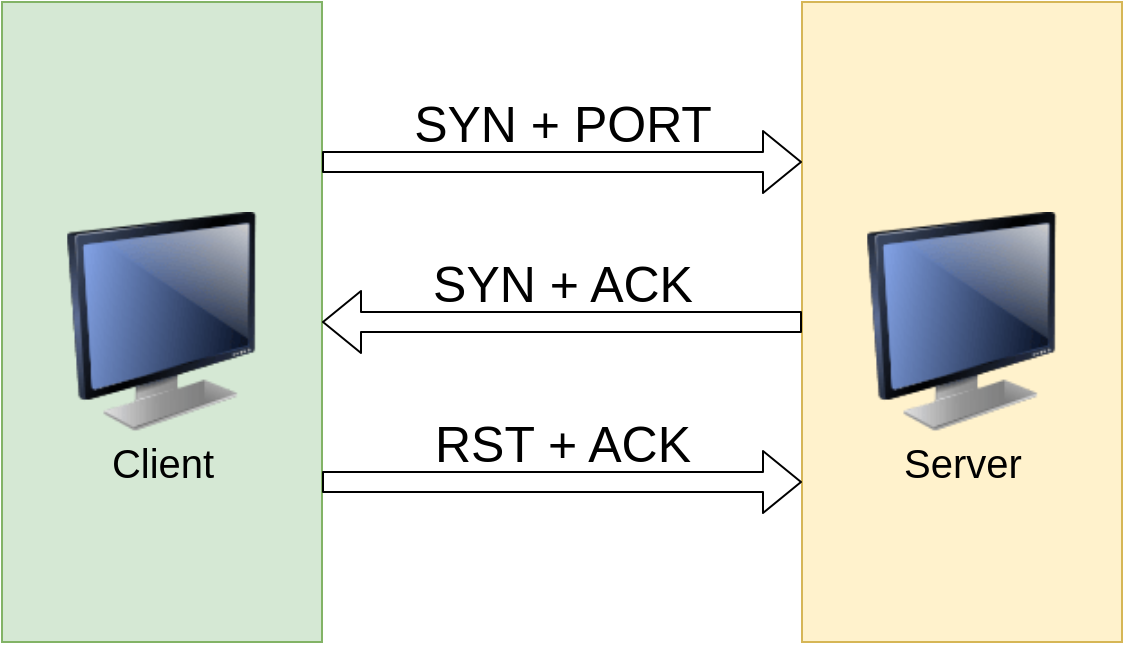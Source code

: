 <mxfile version="13.7.9" type="device"><diagram id="_kNhwMv999cxUoDx4Da3" name="Page-1"><mxGraphModel dx="1002" dy="683" grid="0" gridSize="10" guides="1" tooltips="1" connect="1" arrows="1" fold="1" page="0" pageScale="1" pageWidth="827" pageHeight="1169" math="0" shadow="0"><root><mxCell id="0"/><mxCell id="1" parent="0"/><mxCell id="6jXpU4frXlMFKdzDwznb-7" value="" style="rounded=0;whiteSpace=wrap;html=1;glass=0;shadow=0;sketch=0;fillColor=#fff2cc;strokeColor=#d6b656;" vertex="1" parent="1"><mxGeometry x="480" y="160" width="160" height="320" as="geometry"/></mxCell><mxCell id="6jXpU4frXlMFKdzDwznb-5" value="" style="rounded=0;whiteSpace=wrap;html=1;glass=0;shadow=0;sketch=0;fillColor=#d5e8d4;strokeColor=#82b366;" vertex="1" parent="1"><mxGeometry x="80" y="160" width="160" height="320" as="geometry"/></mxCell><mxCell id="6jXpU4frXlMFKdzDwznb-3" value="" style="image;html=1;image=img/lib/clip_art/computers/Monitor_128x128.png" vertex="1" parent="1"><mxGeometry x="110" y="265" width="100" height="110" as="geometry"/></mxCell><mxCell id="6jXpU4frXlMFKdzDwznb-6" value="" style="image;html=1;image=img/lib/clip_art/computers/Monitor_128x128.png" vertex="1" parent="1"><mxGeometry x="510" y="265" width="100" height="110" as="geometry"/></mxCell><mxCell id="6jXpU4frXlMFKdzDwznb-8" value="" style="shape=flexArrow;endArrow=classic;html=1;entryX=0;entryY=0.25;entryDx=0;entryDy=0;exitX=1;exitY=0.25;exitDx=0;exitDy=0;" edge="1" parent="1" source="6jXpU4frXlMFKdzDwznb-5" target="6jXpU4frXlMFKdzDwznb-7"><mxGeometry width="50" height="50" relative="1" as="geometry"><mxPoint x="260" y="260" as="sourcePoint"/><mxPoint x="460" y="240" as="targetPoint"/></mxGeometry></mxCell><mxCell id="6jXpU4frXlMFKdzDwznb-9" value="" style="shape=flexArrow;endArrow=classic;html=1;entryX=1;entryY=0.5;entryDx=0;entryDy=0;exitX=0;exitY=0.5;exitDx=0;exitDy=0;" edge="1" parent="1" source="6jXpU4frXlMFKdzDwznb-7" target="6jXpU4frXlMFKdzDwznb-5"><mxGeometry width="50" height="50" relative="1" as="geometry"><mxPoint x="390" y="380" as="sourcePoint"/><mxPoint x="440" y="330" as="targetPoint"/></mxGeometry></mxCell><mxCell id="6jXpU4frXlMFKdzDwznb-10" value="" style="shape=flexArrow;endArrow=classic;html=1;entryX=0;entryY=0.25;entryDx=0;entryDy=0;exitX=1;exitY=0.25;exitDx=0;exitDy=0;" edge="1" parent="1"><mxGeometry width="50" height="50" relative="1" as="geometry"><mxPoint x="240" y="400" as="sourcePoint"/><mxPoint x="480" y="400" as="targetPoint"/></mxGeometry></mxCell><mxCell id="6jXpU4frXlMFKdzDwznb-11" value="&lt;font style=&quot;font-size: 20px&quot;&gt;Client&lt;/font&gt;" style="text;html=1;align=center;verticalAlign=middle;resizable=0;points=[];autosize=1;" vertex="1" parent="1"><mxGeometry x="125" y="380" width="70" height="20" as="geometry"/></mxCell><mxCell id="6jXpU4frXlMFKdzDwznb-12" value="&lt;font style=&quot;font-size: 20px&quot;&gt;Server&lt;/font&gt;" style="text;html=1;align=center;verticalAlign=middle;resizable=0;points=[];autosize=1;" vertex="1" parent="1"><mxGeometry x="525" y="380" width="70" height="20" as="geometry"/></mxCell><mxCell id="6jXpU4frXlMFKdzDwznb-13" value="&lt;font style=&quot;font-size: 25px&quot;&gt;SYN + PORT&lt;/font&gt;" style="text;html=1;align=center;verticalAlign=middle;resizable=0;points=[];autosize=1;" vertex="1" parent="1"><mxGeometry x="280" y="210" width="160" height="20" as="geometry"/></mxCell><mxCell id="6jXpU4frXlMFKdzDwznb-14" value="&lt;font style=&quot;font-size: 25px&quot;&gt;SYN + ACK&lt;/font&gt;" style="text;html=1;align=center;verticalAlign=middle;resizable=0;points=[];autosize=1;" vertex="1" parent="1"><mxGeometry x="285" y="290" width="150" height="20" as="geometry"/></mxCell><mxCell id="6jXpU4frXlMFKdzDwznb-15" value="&lt;font style=&quot;font-size: 25px&quot;&gt;RST + ACK&lt;/font&gt;" style="text;html=1;align=center;verticalAlign=middle;resizable=0;points=[];autosize=1;" vertex="1" parent="1"><mxGeometry x="290" y="370" width="140" height="20" as="geometry"/></mxCell></root></mxGraphModel></diagram></mxfile>